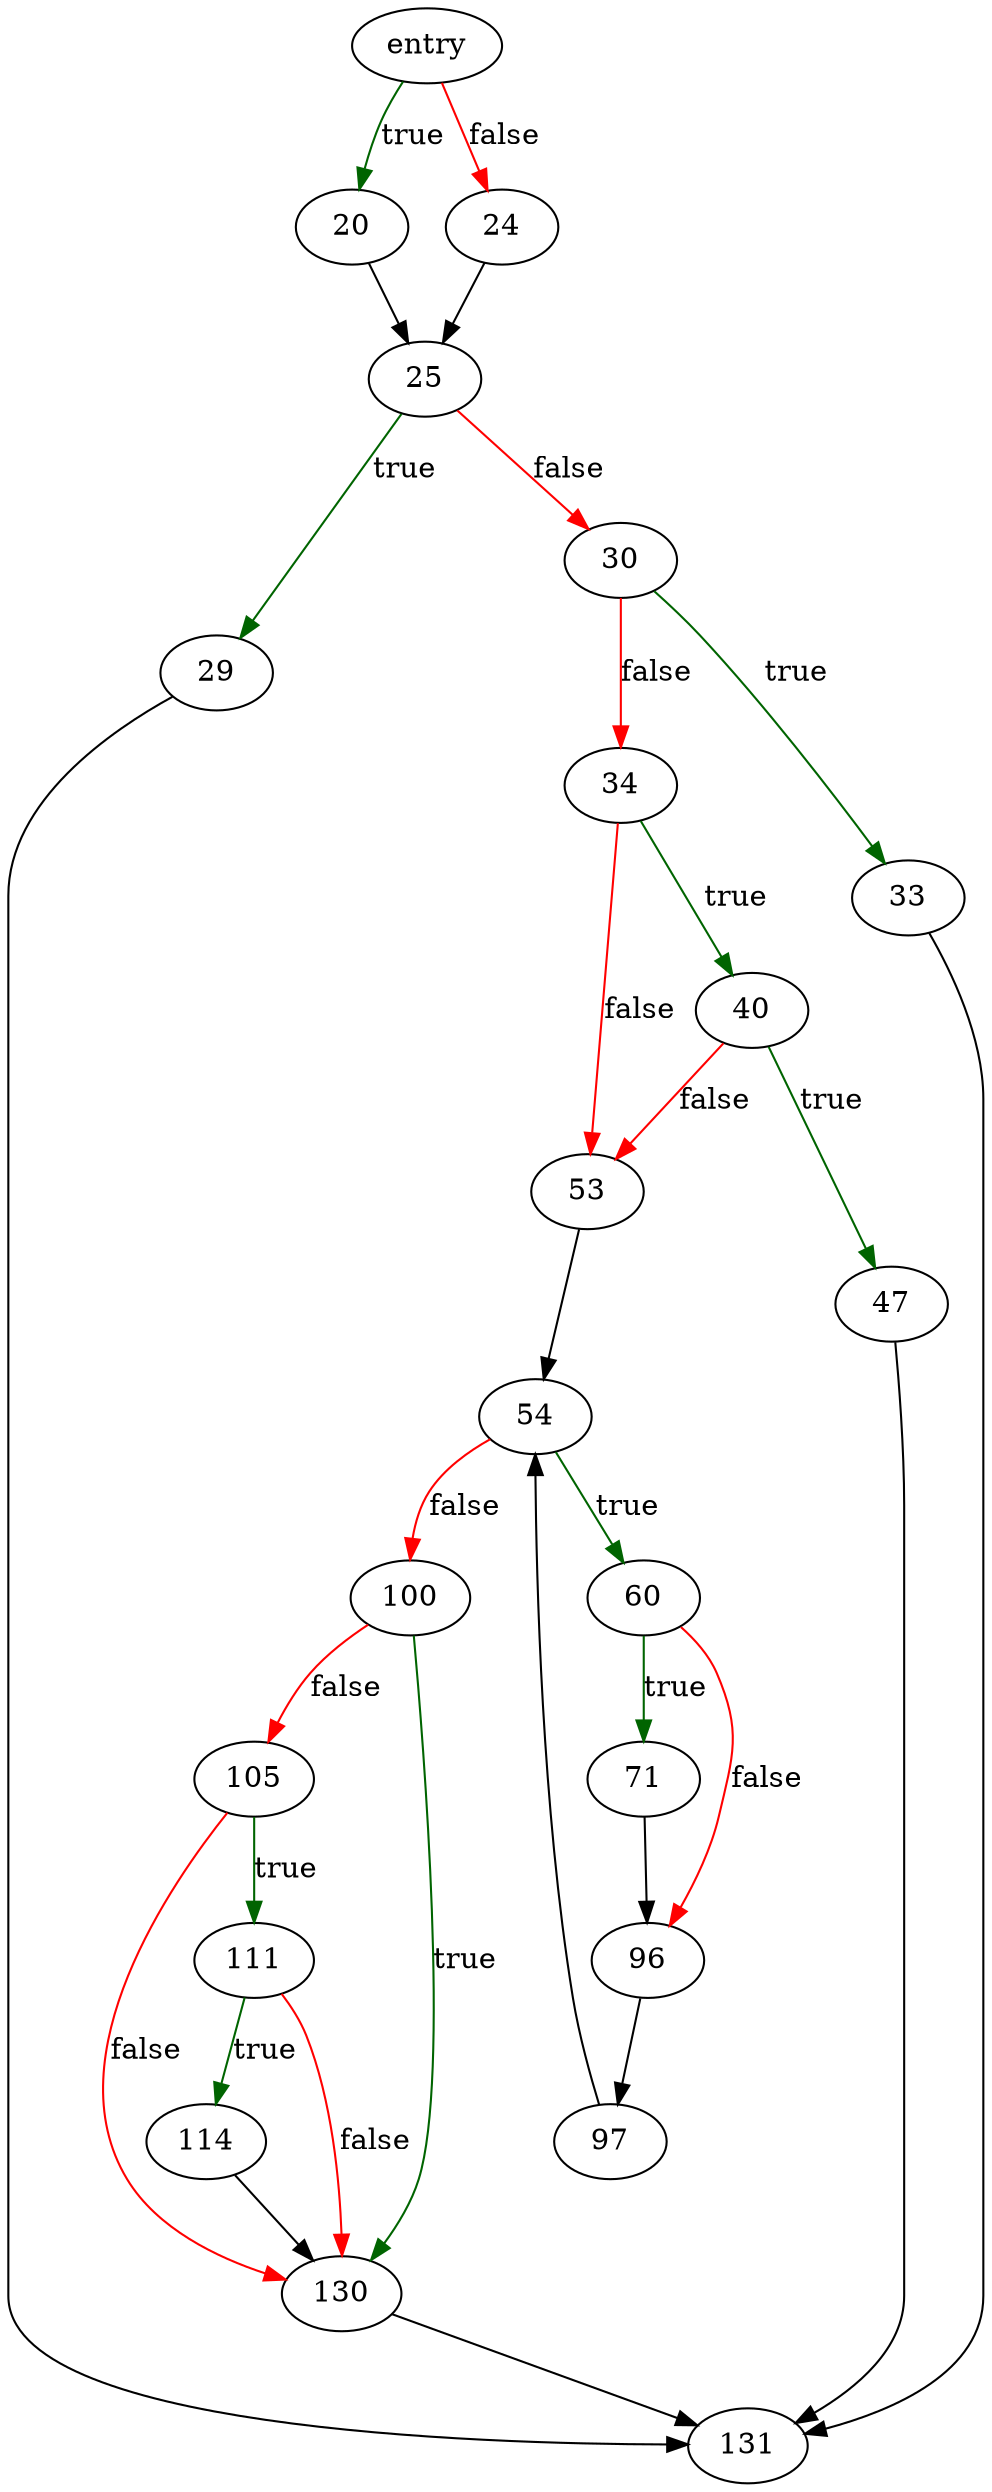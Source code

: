 digraph "sqlite3ExprListAppendVector" {
	// Node definitions.
	4 [label=entry];
	20;
	24;
	25;
	29;
	30;
	33;
	34;
	40;
	47;
	53;
	54;
	60;
	71;
	96;
	97;
	100;
	105;
	111;
	114;
	130;
	131;

	// Edge definitions.
	4 -> 20 [
		color=darkgreen
		label=true
	];
	4 -> 24 [
		color=red
		label=false
	];
	20 -> 25;
	24 -> 25;
	25 -> 29 [
		color=darkgreen
		label=true
	];
	25 -> 30 [
		color=red
		label=false
	];
	29 -> 131;
	30 -> 33 [
		color=darkgreen
		label=true
	];
	30 -> 34 [
		color=red
		label=false
	];
	33 -> 131;
	34 -> 40 [
		color=darkgreen
		label=true
	];
	34 -> 53 [
		color=red
		label=false
	];
	40 -> 47 [
		color=darkgreen
		label=true
	];
	40 -> 53 [
		color=red
		label=false
	];
	47 -> 131;
	53 -> 54;
	54 -> 60 [
		color=darkgreen
		label=true
	];
	54 -> 100 [
		color=red
		label=false
	];
	60 -> 71 [
		color=darkgreen
		label=true
	];
	60 -> 96 [
		color=red
		label=false
	];
	71 -> 96;
	96 -> 97;
	97 -> 54;
	100 -> 105 [
		color=red
		label=false
	];
	100 -> 130 [
		color=darkgreen
		label=true
	];
	105 -> 111 [
		color=darkgreen
		label=true
	];
	105 -> 130 [
		color=red
		label=false
	];
	111 -> 114 [
		color=darkgreen
		label=true
	];
	111 -> 130 [
		color=red
		label=false
	];
	114 -> 130;
	130 -> 131;
}